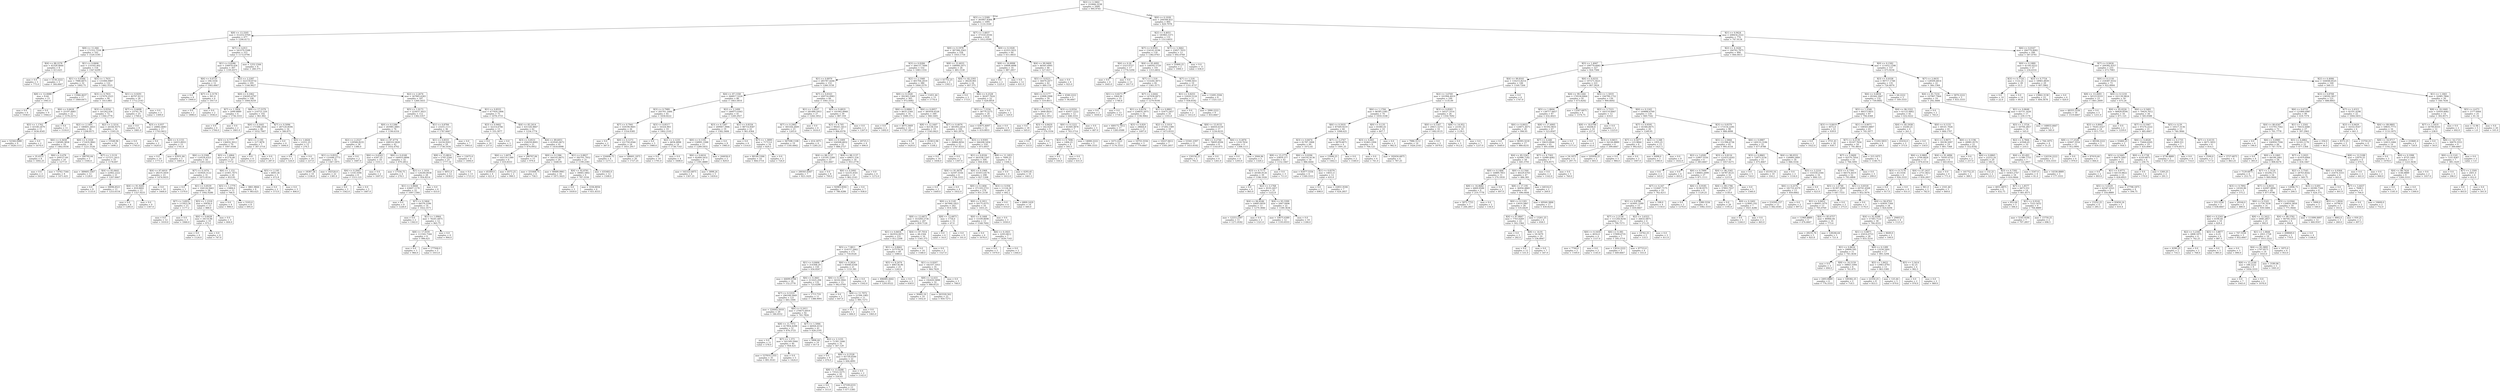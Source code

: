 digraph Tree {
node [shape=box] ;
0 [label="X[2] <= 2.3462\nmse = 333666.3238\nsamples = 2000\nvalue = 995.9745"] ;
1 [label="X[5] <= 2.5589\nmse = 365667.8384\nsamples = 1095\nvalue = 1133.3169"] ;
0 -> 1 [labeldistance=2.5, labelangle=45, headlabel="True"] ;
2 [label="X[8] <= 13.3205\nmse = 312252.9769\nsamples = 477\nvalue = 1290.4172"] ;
1 -> 2 ;
3 [label="X[8] <= 11.044\nmse = 171552.7558\nsamples = 162\nvalue = 1520.5185"] ;
2 -> 3 ;
4 [label="X[4] <= 88.2278\nmse = 45328.4844\nsamples = 8\nvalue = 613.625"] ;
3 -> 4 ;
5 [label="mse = 0.0\nsamples = 5\nvalue = 775.0"] ;
4 -> 5 ;
6 [label="mse = 5134.2222\nsamples = 3\nvalue = 344.6667"] ;
4 -> 6 ;
7 [label="X[1] <= 0.8406\nmse = 133165.402\nsamples = 154\nvalue = 1567.6299"] ;
3 -> 7 ;
8 [label="X[1] <= 0.8366\nmse = 7988.6875\nsamples = 32\nvalue = 1892.75"] ;
7 -> 8 ;
9 [label="X[8] <= 12.0088\nmse = 8.64\nsamples = 15\nvalue = 1941.6"] ;
8 -> 9 ;
10 [label="mse = 0.0\nsamples = 6\nvalue = 1938.0"] ;
9 -> 10 ;
11 [label="mse = 0.0\nsamples = 9\nvalue = 1944.0"] ;
9 -> 11 ;
12 [label="mse = 11066.4637\nsamples = 17\nvalue = 1849.6471"] ;
8 -> 12 ;
13 [label="X[5] <= 1.7631\nmse = 131000.9987\nsamples = 122\nvalue = 1482.3525"] ;
7 -> 13 ;
14 [label="X[3] <= 0.7831\nmse = 137470.2523\nsamples = 94\nvalue = 1413.883"] ;
13 -> 14 ;
15 [label="X[6] <= 0.6628\nmse = 25197.4483\nsamples = 22\nvalue = 1576.2273"] ;
14 -> 15 ;
16 [label="X[5] <= 1.1762\nmse = 43140.2479\nsamples = 11\nvalue = 1636.4545"] ;
15 -> 16 ;
17 [label="mse = 52344.0988\nsamples = 9\nvalue = 1628.1111"] ;
16 -> 17 ;
18 [label="mse = 0.0\nsamples = 2\nvalue = 1674.0"] ;
16 -> 18 ;
19 [label="mse = 0.0\nsamples = 11\nvalue = 1516.0"] ;
15 -> 19 ;
20 [label="X[3] <= 0.9354\nmse = 161262.034\nsamples = 72\nvalue = 1364.2778"] ;
14 -> 20 ;
21 [label="X[2] <= 2.1491\nmse = 180601.2653\nsamples = 56\nvalue = 1298.8571"] ;
20 -> 21 ;
22 [label="X[6] <= 0.3658\nmse = 158589.3858\nsamples = 18\nvalue = 1462.0556"] ;
21 -> 22 ;
23 [label="mse = 35.4375\nsamples = 8\nvalue = 1692.25"] ;
22 -> 23 ;
24 [label="X[6] <= 0.478\nmse = 209127.69\nsamples = 10\nvalue = 1277.9"] ;
22 -> 24 ;
25 [label="mse = 0.0\nsamples = 2\nvalue = 503.0"] ;
24 -> 25 ;
26 [label="mse = 73762.7344\nsamples = 8\nvalue = 1471.625"] ;
24 -> 26 ;
27 [label="X[0] <= 0.1028\nmse = 172435.9841\nsamples = 38\nvalue = 1221.5526"] ;
21 -> 27 ;
28 [label="mse = 180795.04\nsamples = 5\nvalue = 1504.4"] ;
27 -> 28 ;
29 [label="X[7] <= 1.5119\nmse = 157211.2415\nsamples = 33\nvalue = 1178.697"] ;
27 -> 29 ;
30 [label="mse = 389683.1667\nsamples = 12\nvalue = 1128.0"] ;
29 -> 30 ;
31 [label="X[4] <= 83.0643\nmse = 22062.2222\nsamples = 21\nvalue = 1207.6667"] ;
29 -> 31 ;
32 [label="mse = 0.0\nsamples = 8\nvalue = 1133.0"] ;
31 -> 32 ;
33 [label="mse = 30096.8521\nsamples = 13\nvalue = 1253.6154"] ;
31 -> 33 ;
34 [label="X[2] <= 2.3214\nmse = 26166.9375\nsamples = 16\nvalue = 1593.25"] ;
20 -> 34 ;
35 [label="mse = 13548.96\nsamples = 10\nvalue = 1490.2"] ;
34 -> 35 ;
36 [label="mse = 0.0\nsamples = 6\nvalue = 1765.0"] ;
34 -> 36 ;
37 [label="X[1] <= 0.9291\nmse = 40707.8112\nsamples = 28\nvalue = 1712.2143"] ;
13 -> 37 ;
38 [label="X[7] <= 0.6698\nmse = 23741.76\nsamples = 25\nvalue = 1760.6"] ;
37 -> 38 ;
39 [label="mse = 0.0\nsamples = 8\nvalue = 1881.0"] ;
38 -> 39 ;
40 [label="X[3] <= 0.937\nmse = 24882.4083\nsamples = 17\nvalue = 1703.9412"] ;
38 -> 40 ;
41 [label="mse = 9.0\nsamples = 2\nvalue = 1420.0"] ;
40 -> 41 ;
42 [label="X[0] <= 0.1155\nmse = 16015.8933\nsamples = 15\nvalue = 1741.8"] ;
40 -> 42 ;
43 [label="mse = 0.0\nsamples = 10\nvalue = 1771.0"] ;
42 -> 43 ;
44 [label="mse = 42931.84\nsamples = 5\nvalue = 1683.4"] ;
42 -> 44 ;
45 [label="mse = 0.0\nsamples = 3\nvalue = 1309.0"] ;
37 -> 45 ;
46 [label="X[7] <= 4.813\nmse = 343379.5588\nsamples = 315\nvalue = 1172.0794"] ;
2 -> 46 ;
47 [label="X[1] <= 0.8386\nmse = 330070.436\nsamples = 307\nvalue = 1195.8371"] ;
46 -> 47 ;
48 [label="X[6] <= 0.0733\nmse = 184.5556\nsamples = 12\nvalue = 1905.6667"] ;
47 -> 48 ;
49 [label="mse = 0.0\nsamples = 8\nvalue = 1900.0"] ;
48 -> 49 ;
50 [label="X[7] <= 2.3178\nmse = 361.0\nsamples = 4\nvalue = 1917.0"] ;
48 -> 50 ;
51 [label="mse = 0.0\nsamples = 2\nvalue = 1898.0"] ;
50 -> 51 ;
52 [label="mse = 0.0\nsamples = 2\nvalue = 1936.0"] ;
50 -> 52 ;
53 [label="X[2] <= 2.2287\nmse = 322159.8732\nsamples = 295\nvalue = 1166.9627"] ;
47 -> 53 ;
54 [label="X[0] <= 0.1062\nmse = 236265.6797\nsamples = 108\nvalue = 1004.9259"] ;
53 -> 54 ;
55 [label="X[7] <= 1.3954\nmse = 2090.8889\nsamples = 6\nvalue = 1736.3333"] ;
54 -> 55 ;
56 [label="mse = 0.0\nsamples = 4\nvalue = 1704.0"] ;
55 -> 56 ;
57 [label="mse = 0.0\nsamples = 2\nvalue = 1801.0"] ;
55 -> 57 ;
58 [label="X[8] <= 17.5379\nmse = 216721.559\nsamples = 102\nvalue = 961.902"] ;
54 -> 58 ;
59 [label="X[0] <= 0.1643\nmse = 171588.2818\nsamples = 86\nvalue = 1032.7907"] ;
58 -> 59 ;
60 [label="X[3] <= 0.7777\nmse = 136032.3012\nsamples = 79\nvalue = 1097.0506"] ;
59 -> 60 ;
61 [label="X[6] <= 0.2308\nmse = 110524.4321\nsamples = 54\nvalue = 1245.2222"] ;
60 -> 61 ;
62 [label="X[4] <= 97.6019\nmse = 28219.3459\nsamples = 23\nvalue = 1474.0435"] ;
61 -> 62 ;
63 [label="X[4] <= 91.9205\nmse = 818.8402\nsamples = 13\nvalue = 1327.9231"] ;
62 -> 63 ;
64 [label="mse = 0.0\nsamples = 4\nvalue = 1285.0"] ;
63 -> 64 ;
65 [label="mse = 0.0\nsamples = 9\nvalue = 1347.0"] ;
63 -> 65 ;
66 [label="mse = 0.0\nsamples = 10\nvalue = 1664.0"] ;
62 -> 66 ;
67 [label="X[7] <= 0.1074\nmse = 103920.3122\nsamples = 31\nvalue = 1075.4516"] ;
61 -> 67 ;
68 [label="mse = 0.0\nsamples = 3\nvalue = 1379.0"] ;
67 -> 68 ;
69 [label="X[1] <= 0.8539\nmse = 104124.5663\nsamples = 28\nvalue = 1042.9286"] ;
67 -> 69 ;
70 [label="X[7] <= 3.6932\nmse = 111823.36\nsamples = 15\nvalue = 1177.2"] ;
69 -> 70 ;
71 [label="mse = 0.0\nsamples = 12\nvalue = 1010.0"] ;
70 -> 71 ;
72 [label="mse = 0.0\nsamples = 3\nvalue = 1846.0"] ;
70 -> 72 ;
73 [label="X[5] <= 1.2318\nmse = 50436.0\nsamples = 13\nvalue = 888.0"] ;
69 -> 73 ;
74 [label="X[6] <= 0.6628\nmse = 34110.96\nsamples = 10\nvalue = 973.2"] ;
73 -> 74 ;
75 [label="mse = 0.0\nsamples = 6\nvalue = 1124.0"] ;
74 -> 75 ;
76 [label="mse = 0.0\nsamples = 4\nvalue = 747.0"] ;
74 -> 76 ;
77 [label="mse = 0.0\nsamples = 3\nvalue = 604.0"] ;
73 -> 77 ;
78 [label="X[5] <= 1.6864\nmse = 41274.48\nsamples = 25\nvalue = 777.0"] ;
60 -> 78 ;
79 [label="X[6] <= 1.152\nmse = 21001.7475\nsamples = 20\nvalue = 853.05"] ;
78 -> 79 ;
80 [label="X[5] <= 1.1779\nmse = 13484.0\nsamples = 12\nvalue = 766.0"] ;
79 -> 80 ;
81 [label="mse = 0.0\nsamples = 4\nvalue = 908.0"] ;
80 -> 81 ;
82 [label="mse = 5103.0\nsamples = 8\nvalue = 695.0"] ;
80 -> 82 ;
83 [label="mse = 3861.9844\nsamples = 8\nvalue = 983.625"] ;
79 -> 83 ;
84 [label="X[5] <= 2.195\nmse = 6693.36\nsamples = 5\nvalue = 472.8"] ;
78 -> 84 ;
85 [label="mse = 0.0\nsamples = 2\nvalue = 573.0"] ;
84 -> 85 ;
86 [label="mse = 0.0\nsamples = 3\nvalue = 406.0"] ;
84 -> 86 ;
87 [label="X[5] <= 2.195\nmse = 317.3878\nsamples = 7\nvalue = 307.5714"] ;
59 -> 87 ;
88 [label="mse = 0.0\nsamples = 4\nvalue = 323.0"] ;
87 -> 88 ;
89 [label="mse = 0.0\nsamples = 3\nvalue = 287.0"] ;
87 -> 89 ;
90 [label="X[7] <= 0.5096\nmse = 287120.8594\nsamples = 16\nvalue = 580.875"] ;
58 -> 90 ;
91 [label="mse = 0.0\nsamples = 4\nvalue = 1494.0"] ;
90 -> 91 ;
92 [label="X[5] <= 1.6426\nmse = 12251.25\nsamples = 12\nvalue = 276.5"] ;
90 -> 92 ;
93 [label="mse = 0.0\nsamples = 2\nvalue = 524.0"] ;
92 -> 93 ;
94 [label="mse = 0.0\nsamples = 10\nvalue = 227.0"] ;
92 -> 94 ;
95 [label="X[2] <= 2.2674\nmse = 347845.6383\nsamples = 187\nvalue = 1260.5455"] ;
53 -> 95 ;
96 [label="X[5] <= 1.9173\nmse = 223637.3023\nsamples = 112\nvalue = 1382.5357"] ;
95 -> 96 ;
97 [label="X[0] <= 0.1286\nmse = 203981.6801\nsamples = 76\nvalue = 1190.6316"] ;
96 -> 97 ;
98 [label="X[2] <= 2.2527\nmse = 129566.8235\nsamples = 34\nvalue = 1386.0"] ;
97 -> 98 ;
99 [label="X[1] <= 0.8552\nmse = 131648.2773\nsamples = 32\nvalue = 1367.1875"] ;
98 -> 99 ;
100 [label="mse = 18387.36\nsamples = 10\nvalue = 1336.8"] ;
99 -> 100 ;
101 [label="mse = 182520.0\nsamples = 22\nvalue = 1381.0"] ;
99 -> 101 ;
102 [label="mse = 0.0\nsamples = 2\nvalue = 1687.0"] ;
98 -> 102 ;
103 [label="X[4] <= 87.4774\nmse = 208310.5828\nsamples = 42\nvalue = 1032.4762"] ;
97 -> 103 ;
104 [label="X[6] <= 0.6503\nmse = 6347.25\nsamples = 10\nvalue = 1551.5"] ;
103 -> 104 ;
105 [label="X[6] <= 0.2943\nmse = 1318.3594\nsamples = 8\nvalue = 1515.125"] ;
104 -> 105 ;
106 [label="mse = 0.0\nsamples = 3\nvalue = 1562.0"] ;
105 -> 106 ;
107 [label="mse = 0.0\nsamples = 5\nvalue = 1487.0"] ;
105 -> 107 ;
108 [label="mse = 0.0\nsamples = 2\nvalue = 1697.0"] ;
104 -> 108 ;
109 [label="X[6] <= 0.4168\nmse = 160933.8896\nsamples = 32\nvalue = 870.2812"] ;
103 -> 109 ;
110 [label="mse = 17556.75\nsamples = 4\nvalue = 278.5"] ;
109 -> 110 ;
111 [label="X[1] <= 1.1416\nmse = 124240.0038\nsamples = 28\nvalue = 954.8214"] ;
109 -> 111 ;
112 [label="X[1] <= 0.9668\nmse = 63607.1178\nsamples = 22\nvalue = 1097.1364"] ;
111 -> 112 ;
113 [label="mse = 0.0\nsamples = 8\nvalue = 1228.0"] ;
112 -> 113 ;
114 [label="X[7] <= 0.3464\nmse = 84576.2296\nsamples = 14\nvalue = 1022.3571"] ;
112 -> 114 ;
115 [label="mse = 0.0\nsamples = 2\nvalue = 1362.0"] ;
114 -> 115 ;
116 [label="X[1] <= 1.0964\nmse = 76241.6875\nsamples = 12\nvalue = 965.75"] ;
114 -> 116 ;
117 [label="X[8] <= 17.0191\nmse = 111502.7344\nsamples = 8\nvalue = 996.625"] ;
116 -> 117 ;
118 [label="mse = 0.0\nsamples = 3\nvalue = 966.0"] ;
117 -> 118 ;
119 [label="mse = 177504.0\nsamples = 5\nvalue = 1015.0"] ;
117 -> 119 ;
120 [label="mse = 0.0\nsamples = 4\nvalue = 904.0"] ;
116 -> 120 ;
121 [label="mse = 0.0\nsamples = 6\nvalue = 433.0"] ;
111 -> 121 ;
122 [label="X[1] <= 0.8784\nmse = 23255.1111\nsamples = 36\nvalue = 1787.6667"] ;
96 -> 122 ;
123 [label="X[1] <= 0.8555\nmse = 16234.9203\nsamples = 29\nvalue = 1738.1034"] ;
122 -> 123 ;
124 [label="X[8] <= 15.8814\nmse = 5745.2544\nsamples = 25\nvalue = 1777.16"] ;
123 -> 124 ;
125 [label="mse = 4851.0\nsamples = 12\nvalue = 1838.0"] ;
124 -> 125 ;
126 [label="mse = 0.0\nsamples = 13\nvalue = 1721.0"] ;
124 -> 126 ;
127 [label="mse = 12675.0\nsamples = 4\nvalue = 1494.0"] ;
123 -> 127 ;
128 [label="mse = 0.0\nsamples = 7\nvalue = 1993.0"] ;
122 -> 128 ;
129 [label="X[1] <= 0.8555\nmse = 477920.1806\nsamples = 75\nvalue = 1078.3733"] ;
95 -> 129 ;
130 [label="X[3] <= 0.9402\nmse = 32214.6746\nsamples = 13\nvalue = 335.3077"] ;
129 -> 130 ;
131 [label="mse = 0.0\nsamples = 10\nvalue = 237.0"] ;
130 -> 131 ;
132 [label="mse = 0.0\nsamples = 3\nvalue = 663.0"] ;
130 -> 132 ;
133 [label="X[4] <= 85.2414\nmse = 431326.9847\nsamples = 62\nvalue = 1234.1774"] ;
129 -> 133 ;
134 [label="X[3] <= 0.8531\nmse = 258259.8005\nsamples = 21\nvalue = 874.0952"] ;
133 -> 134 ;
135 [label="X[6] <= 1.6074\nmse = 105110.1389\nsamples = 6\nvalue = 610.8333"] ;
134 -> 135 ;
136 [label="mse = 45369.0\nsamples = 4\nvalue = 421.0"] ;
135 -> 136 ;
137 [label="mse = 8372.25\nsamples = 2\nvalue = 990.5"] ;
135 -> 137 ;
138 [label="mse = 280707.84\nsamples = 15\nvalue = 979.4"] ;
134 -> 138 ;
139 [label="X[4] <= 89.6051\nmse = 419545.0672\nsamples = 41\nvalue = 1418.6098"] ;
133 -> 139 ;
140 [label="X[0] <= 0.1386\nmse = 344143.8475\nsamples = 20\nvalue = 1648.95"] ;
139 -> 140 ;
141 [label="mse = 331668.75\nsamples = 4\nvalue = 758.5"] ;
140 -> 141 ;
142 [label="mse = 99480.9961\nsamples = 16\nvalue = 1871.5625"] ;
140 -> 142 ;
143 [label="X[1] <= 0.8827\nmse = 392701.7052\nsamples = 21\nvalue = 1199.2381"] ;
139 -> 143 ;
144 [label="X[4] <= 92.8781\nmse = 39065.5802\nsamples = 9\nvalue = 787.5556"] ;
143 -> 144 ;
145 [label="mse = 0.0\nsamples = 3\nvalue = 1059.0"] ;
144 -> 145 ;
146 [label="mse = 3336.8056\nsamples = 6\nvalue = 651.8333"] ;
144 -> 146 ;
147 [label="mse = 435483.0\nsamples = 12\nvalue = 1508.0"] ;
143 -> 147 ;
148 [label="mse = 1252.2344\nsamples = 8\nvalue = 260.375"] ;
46 -> 148 ;
149 [label="X[7] <= 3.4837\nmse = 373143.0336\nsamples = 618\nvalue = 1012.0599"] ;
1 -> 149 ;
150 [label="X[0] <= 0.1978\nmse = 387306.3563\nsamples = 558\nvalue = 1055.1756"] ;
149 -> 150 ;
151 [label="X[3] <= 0.9284\nmse = 384137.7684\nsamples = 532\nvalue = 1083.1316"] ;
150 -> 151 ;
152 [label="X[1] <= 0.8979\nmse = 285787.4266\nsamples = 152\nvalue = 1280.3158"] ;
151 -> 152 ;
153 [label="X[4] <= 87.1358\nmse = 266817.5224\nsamples = 86\nvalue = 1463.5814"] ;
152 -> 153 ;
154 [label="X[3] <= 0.7989\nmse = 205761.1684\nsamples = 45\nvalue = 1658.8222"] ;
153 -> 154 ;
155 [label="X[7] <= 0.7941\nmse = 318190.9601\nsamples = 26\nvalue = 1554.0385"] ;
154 -> 155 ;
156 [label="mse = 0.0\nsamples = 2\nvalue = 387.0"] ;
155 -> 156 ;
157 [label="X[0] <= 0.1273\nmse = 221750.4566\nsamples = 24\nvalue = 1651.2917"] ;
155 -> 157 ;
158 [label="mse = 224406.75\nsamples = 4\nvalue = 1271.5"] ;
157 -> 158 ;
159 [label="mse = 186601.1875\nsamples = 20\nvalue = 1727.25"] ;
157 -> 159 ;
160 [label="X[3] <= 0.8517\nmse = 16324.903\nsamples = 19\nvalue = 1802.2105"] ;
154 -> 160 ;
161 [label="mse = 0.0\nsamples = 5\nvalue = 1980.0"] ;
160 -> 161 ;
162 [label="X[2] <= 2.1235\nmse = 6834.4898\nsamples = 14\nvalue = 1738.7143"] ;
160 -> 162 ;
163 [label="mse = 0.0\nsamples = 10\nvalue = 1791.0"] ;
162 -> 163 ;
164 [label="mse = 0.0\nsamples = 4\nvalue = 1608.0"] ;
162 -> 164 ;
165 [label="X[2] <= 2.1499\nmse = 246073.0363\nsamples = 41\nvalue = 1249.2927"] ;
153 -> 165 ;
166 [label="X[3] <= 0.7287\nmse = 209947.3906\nsamples = 19\nvalue = 1582.3684"] ;
165 -> 166 ;
167 [label="X[0] <= 0.1195\nmse = 158991.3388\nsamples = 11\nvalue = 1289.5455"] ;
166 -> 167 ;
168 [label="X[6] <= 0.6616\nmse = 82484.5432\nsamples = 9\nvalue = 1391.8889"] ;
167 -> 168 ;
169 [label="mse = 165322.6875\nsamples = 4\nvalue = 1307.25"] ;
168 -> 169 ;
170 [label="mse = 5898.24\nsamples = 5\nvalue = 1459.6"] ;
168 -> 170 ;
171 [label="mse = 244036.0\nsamples = 2\nvalue = 829.0"] ;
167 -> 171 ;
172 [label="mse = 0.0\nsamples = 8\nvalue = 1985.0"] ;
166 -> 172 ;
173 [label="X[1] <= 0.8334\nmse = 98714.9587\nsamples = 22\nvalue = 961.6364"] ;
165 -> 173 ;
174 [label="mse = 0.0\nsamples = 6\nvalue = 1314.0"] ;
173 -> 174 ;
175 [label="X[7] <= 1.3899\nmse = 71713.0\nsamples = 16\nvalue = 829.5"] ;
173 -> 175 ;
176 [label="mse = 80140.5306\nsamples = 14\nvalue = 844.5714"] ;
175 -> 176 ;
177 [label="mse = 0.0\nsamples = 2\nvalue = 724.0"] ;
175 -> 177 ;
178 [label="X[7] <= 0.8163\nmse = 209716.0983\nsamples = 66\nvalue = 1041.5152"] ;
152 -> 178 ;
179 [label="X[1] <= 1.0107\nmse = 281480.5953\nsamples = 27\nvalue = 1264.1852"] ;
178 -> 179 ;
180 [label="X[7] <= 0.2902\nmse = 305164.2609\nsamples = 23\nvalue = 1203.0"] ;
179 -> 180 ;
181 [label="mse = 367598.1108\nsamples = 19\nvalue = 1185.6842"] ;
180 -> 181 ;
182 [label="mse = 414.1875\nsamples = 4\nvalue = 1285.25"] ;
180 -> 182 ;
183 [label="mse = 0.0\nsamples = 4\nvalue = 1616.0"] ;
179 -> 183 ;
184 [label="X[5] <= 9.4819\nmse = 101942.8968\nsamples = 39\nvalue = 887.359"] ;
178 -> 184 ;
185 [label="X[3] <= 0.745\nmse = 99241.5413\nsamples = 37\nvalue = 866.8378"] ;
184 -> 185 ;
186 [label="X[0] <= 0.1009\nmse = 104508.6832\nsamples = 33\nvalue = 888.2727"] ;
185 -> 186 ;
187 [label="X[4] <= 88.1137\nmse = 135181.5289\nsamples = 15\nvalue = 810.2667"] ;
186 -> 187 ;
188 [label="mse = 289363.8367\nsamples = 7\nvalue = 823.1429"] ;
187 -> 188 ;
189 [label="mse = 0.0\nsamples = 8\nvalue = 799.0"] ;
187 -> 189 ;
190 [label="X[4] <= 88.1137\nmse = 69651.534\nsamples = 18\nvalue = 953.2778"] ;
186 -> 190 ;
191 [label="X[6] <= 0.5092\nmse = 52235.4541\nsamples = 14\nvalue = 862.2143"] ;
190 -> 191 ;
192 [label="mse = 92983.9592\nsamples = 7\nvalue = 786.4286"] ;
191 -> 192 ;
193 [label="mse = 0.0\nsamples = 7\nvalue = 938.0"] ;
191 -> 193 ;
194 [label="mse = 0.0\nsamples = 4\nvalue = 1272.0"] ;
190 -> 194 ;
195 [label="mse = 20725.5\nsamples = 4\nvalue = 690.0"] ;
185 -> 195 ;
196 [label="mse = 0.0\nsamples = 2\nvalue = 1267.0"] ;
184 -> 196 ;
197 [label="X[2] <= 2.1948\nmse = 401704.2019\nsamples = 380\nvalue = 1004.2579"] ;
151 -> 197 ;
198 [label="X[0] <= 0.1028\nmse = 392365.5369\nsamples = 365\nvalue = 972.6082"] ;
197 -> 198 ;
199 [label="X[6] <= 0.0884\nmse = 8635.2344\nsamples = 16\nvalue = 1680.375"] ;
198 -> 199 ;
200 [label="mse = 0.0\nsamples = 2\nvalue = 1492.0"] ;
199 -> 200 ;
201 [label="mse = 4075.3469\nsamples = 14\nvalue = 1707.2857"] ;
199 -> 201 ;
202 [label="X[6] <= 0.0057\nmse = 385939.4528\nsamples = 349\nvalue = 940.1605"] ;
198 -> 202 ;
203 [label="X[8] <= 12.1607\nmse = 82138.554\nsamples = 19\nvalue = 1545.8421"] ;
202 -> 203 ;
204 [label="mse = 0.0\nsamples = 14\nvalue = 1620.0"] ;
203 -> 204 ;
205 [label="mse = 253612.96\nsamples = 5\nvalue = 1338.2"] ;
203 -> 205 ;
206 [label="X[7] <= 0.4076\nmse = 381093.2414\nsamples = 330\nvalue = 905.2879"] ;
202 -> 206 ;
207 [label="X[1] <= 0.8715\nmse = 38866.8056\nsamples = 12\nvalue = 1747.8333"] ;
206 -> 207 ;
208 [label="mse = 0.0\nsamples = 10\nvalue = 1836.0"] ;
207 -> 208 ;
209 [label="mse = 0.0\nsamples = 2\nvalue = 1307.0"] ;
207 -> 209 ;
210 [label="X[3] <= 0.9393\nmse = 366208.5456\nsamples = 318\nvalue = 873.4937"] ;
206 -> 210 ;
211 [label="X[1] <= 0.8326\nmse = 363538.1207\nsamples = 304\nvalue = 844.4342"] ;
210 -> 211 ;
212 [label="X[4] <= 91.0076\nmse = 32597.5556\nsamples = 6\nvalue = 1704.3333"] ;
211 -> 212 ;
213 [label="mse = 0.0\nsamples = 2\nvalue = 1449.0"] ;
212 -> 213 ;
214 [label="mse = 0.0\nsamples = 4\nvalue = 1832.0"] ;
212 -> 214 ;
215 [label="X[0] <= 0.1968\nmse = 355013.8176\nsamples = 298\nvalue = 827.1208"] ;
211 -> 215 ;
216 [label="X[0] <= 0.1404\nmse = 371103.5721\nsamples = 278\nvalue = 851.2158"] ;
215 -> 216 ;
217 [label="X[0] <= 0.1145\nmse = 367060.1823\nsamples = 262\nvalue = 814.3282"] ;
216 -> 217 ;
218 [label="X[8] <= 12.6873\nmse = 353269.2736\nsamples = 247\nvalue = 859.7126"] ;
217 -> 218 ;
219 [label="X[1] <= 0.8454\nmse = 342916.0075\nsamples = 231\nvalue = 812.2208"] ;
218 -> 219 ;
220 [label="X[5] <= 7.9811\nmse = 314157.2662\nsamples = 171\nvalue = 718.0526"] ;
219 -> 220 ;
221 [label="X[1] <= 0.8406\nmse = 314308.29\nsamples = 150\nvalue = 656.8267"] ;
220 -> 221 ;
222 [label="mse = 44699.9784\nsamples = 18\nvalue = 152.2778"] ;
221 -> 222 ;
223 [label="X[6] <= 0.3661\nmse = 311625.294\nsamples = 132\nvalue = 725.6288"] ;
221 -> 223 ;
224 [label="X[7] <= 0.5319\nmse = 296168.5849\nsamples = 121\nvalue = 665.3306"] ;
223 -> 224 ;
225 [label="mse = 224442.5018\nsamples = 29\nvalue = 346.6552"] ;
224 -> 225 ;
226 [label="X[6] <= 0.1611\nmse = 276675.6919\nsamples = 92\nvalue = 765.7826"] ;
224 -> 226 ;
227 [label="X[8] <= 11.7972\nmse = 417854.4298\nsamples = 51\nvalue = 876.3725"] ;
226 -> 227 ;
228 [label="mse = 0.0\nsamples = 11\nvalue = 578.0"] ;
227 -> 228 ;
229 [label="X[7] <= 1.373\nmse = 501549.5944\nsamples = 40\nvalue = 958.425"] ;
227 -> 229 ;
230 [label="mse = 537810.1355\nsamples = 35\nvalue = 891.9143"] ;
229 -> 230 ;
231 [label="mse = 0.0\nsamples = 5\nvalue = 1424.0"] ;
229 -> 231 ;
232 [label="X[7] <= 1.5066\nmse = 66926.4152\nsamples = 41\nvalue = 628.2195"] ;
226 -> 232 ;
233 [label="mse = 5806.44\nsamples = 10\nvalue = 817.6"] ;
232 -> 233 ;
234 [label="X[2] <= 2.1235\nmse = 71341.1446\nsamples = 31\nvalue = 567.129"] ;
232 -> 234 ;
235 [label="mse = 0.0\nsamples = 9\nvalue = 476.0"] ;
234 -> 235 ;
236 [label="X[6] <= 0.2528\nmse = 95739.0599\nsamples = 22\nvalue = 604.4091"] ;
234 -> 236 ;
237 [label="X[8] <= 11.6288\nmse = 73522.5275\nsamples = 20\nvalue = 550.65"] ;
236 -> 237 ;
238 [label="mse = 0.0\nsamples = 7\nvalue = 315.0"] ;
237 -> 238 ;
239 [label="mse = 67109.6331\nsamples = 13\nvalue = 677.5385"] ;
237 -> 239 ;
240 [label="mse = 0.0\nsamples = 2\nvalue = 1142.0"] ;
236 -> 240 ;
241 [label="mse = 1713.719\nsamples = 11\nvalue = 1388.9091"] ;
223 -> 241 ;
242 [label="X[6] <= 0.2824\nmse = 95046.6168\nsamples = 21\nvalue = 1155.381"] ;
220 -> 242 ;
243 [label="X[6] <= 0.1611\nmse = 34102.9941\nsamples = 13\nvalue = 942.0769"] ;
242 -> 243 ;
244 [label="mse = 0.0\nsamples = 2\nvalue = 647.0"] ;
243 -> 244 ;
245 [label="X[8] <= 11.7972\nmse = 21594.1983\nsamples = 11\nvalue = 995.7273"] ;
243 -> 245 ;
246 [label="mse = 0.0\nsamples = 2\nvalue = 684.0"] ;
245 -> 246 ;
247 [label="mse = 0.0\nsamples = 9\nvalue = 1065.0"] ;
245 -> 247 ;
248 [label="mse = 0.0\nsamples = 8\nvalue = 1502.0"] ;
242 -> 248 ;
249 [label="X[1] <= 0.8662\nmse = 327578.24\nsamples = 60\nvalue = 1080.6"] ;
219 -> 249 ;
250 [label="X[5] <= 8.2474\nmse = 486136.96\nsamples = 25\nvalue = 1242.8"] ;
249 -> 250 ;
251 [label="mse = 496085.4442\nsamples = 23\nvalue = 1293.6522"] ;
250 -> 251 ;
252 [label="mse = 0.0\nsamples = 2\nvalue = 658.0"] ;
250 -> 252 ;
253 [label="X[1] <= 0.9207\nmse = 182107.1053\nsamples = 35\nvalue = 964.7429"] ;
249 -> 253 ;
254 [label="X[8] <= 12.633\nmse = 192420.5898\nsamples = 32\nvalue = 988.8125"] ;
253 -> 254 ;
255 [label="mse = 30485.16\nsamples = 10\nvalue = 1052.8"] ;
254 -> 255 ;
256 [label="mse = 263320.562\nsamples = 22\nvalue = 959.7273"] ;
254 -> 256 ;
257 [label="mse = 0.0\nsamples = 3\nvalue = 708.0"] ;
253 -> 257 ;
258 [label="X[4] <= 87.7014\nmse = 48.2344\nsamples = 16\nvalue = 1545.375"] ;
218 -> 258 ;
259 [label="mse = 0.0\nsamples = 14\nvalue = 1548.0"] ;
258 -> 259 ;
260 [label="mse = 0.0\nsamples = 2\nvalue = 1527.0"] ;
258 -> 260 ;
261 [label="X[8] <= 12.6873\nmse = 1734.0\nsamples = 15\nvalue = 67.0"] ;
217 -> 261 ;
262 [label="mse = 0.0\nsamples = 6\nvalue = 16.0"] ;
261 -> 262 ;
263 [label="mse = 0.0\nsamples = 9\nvalue = 101.0"] ;
261 -> 263 ;
264 [label="X[0] <= 0.1811\nmse = 50175.4375\nsamples = 16\nvalue = 1455.25"] ;
216 -> 264 ;
265 [label="X[0] <= 0.1468\nmse = 15109.8698\nsamples = 13\nvalue = 1548.7692"] ;
264 -> 265 ;
266 [label="mse = 0.0\nsamples = 6\nvalue = 1676.0"] ;
265 -> 266 ;
267 [label="X[6] <= 0.1825\nmse = 2293.0612\nsamples = 7\nvalue = 1439.7143"] ;
265 -> 267 ;
268 [label="mse = 0.0\nsamples = 5\nvalue = 1470.0"] ;
267 -> 268 ;
269 [label="mse = 0.0\nsamples = 2\nvalue = 1364.0"] ;
267 -> 269 ;
270 [label="mse = 0.0\nsamples = 3\nvalue = 1050.0"] ;
264 -> 270 ;
271 [label="X[3] <= 0.936\nmse = 11124.36\nsamples = 20\nvalue = 492.2"] ;
215 -> 271 ;
272 [label="mse = 0.0\nsamples = 6\nvalue = 614.0"] ;
271 -> 272 ;
273 [label="mse = 6809.1429\nsamples = 14\nvalue = 440.0"] ;
271 -> 273 ;
274 [label="X[8] <= 11.1853\nmse = 7689.25\nsamples = 14\nvalue = 1504.5"] ;
210 -> 274 ;
275 [label="mse = 0.0\nsamples = 4\nvalue = 1612.0"] ;
274 -> 275 ;
276 [label="mse = 4293.45\nsamples = 10\nvalue = 1461.5"] ;
274 -> 276 ;
277 [label="mse = 11451.44\nsamples = 15\nvalue = 1774.4"] ;
197 -> 277 ;
278 [label="X[8] <= 12.4033\nmse = 108940.2071\nsamples = 26\nvalue = 483.1538"] ;
150 -> 278 ;
279 [label="mse = 61752.25\nsamples = 2\nvalue = 1392.5"] ;
278 -> 279 ;
280 [label="X[4] <= 82.2393\nmse = 38220.901\nsamples = 24\nvalue = 407.375"] ;
278 -> 280 ;
281 [label="mse = 0.0\nsamples = 2\nvalue = 173.0"] ;
280 -> 281 ;
282 [label="X[6] <= 0.2528\nmse = 36247.7624\nsamples = 22\nvalue = 428.6818"] ;
280 -> 282 ;
283 [label="X[5] <= 7.2334\nmse = 38779.5275\nsamples = 20\nvalue = 438.65"] ;
282 -> 283 ;
284 [label="mse = 63675.4097\nsamples = 12\nvalue = 419.0833"] ;
283 -> 284 ;
285 [label="mse = 0.0\nsamples = 8\nvalue = 468.0"] ;
283 -> 285 ;
286 [label="mse = 0.0\nsamples = 2\nvalue = 329.0"] ;
282 -> 286 ;
287 [label="X[0] <= 0.1028\nmse = 63353.5431\nsamples = 60\nvalue = 611.0833"] ;
149 -> 287 ;
288 [label="X[8] <= 16.8998\nmse = 19008.4898\nsamples = 14\nvalue = 887.2857"] ;
287 -> 288 ;
289 [label="mse = 0.0\nsamples = 2\nvalue = 1225.0"] ;
288 -> 289 ;
290 [label="mse = 0.0\nsamples = 12\nvalue = 831.0"] ;
288 -> 290 ;
291 [label="X[4] <= 99.9409\nmse = 46565.4995\nsamples = 46\nvalue = 527.0217"] ;
287 -> 291 ;
292 [label="X[5] <= 9.0221\nmse = 34479.2477\nsamples = 42\nvalue = 489.119"] ;
291 -> 292 ;
293 [label="X[0] <= 0.1177\nmse = 23908.2998\nsamples = 39\nvalue = 519.4615"] ;
292 -> 293 ;
294 [label="X[3] <= 0.7271\nmse = 3846.8916\nsamples = 27\nvalue = 462.1852"] ;
293 -> 294 ;
295 [label="mse = 0.0\nsamples = 18\nvalue = 505.0"] ;
294 -> 295 ;
296 [label="X[3] <= 0.8429\nmse = 542.0247\nsamples = 9\nvalue = 376.5556"] ;
294 -> 296 ;
297 [label="mse = 0.0\nsamples = 2\nvalue = 333.0"] ;
296 -> 297 ;
298 [label="mse = 0.0\nsamples = 7\nvalue = 389.0"] ;
296 -> 298 ;
299 [label="X[3] <= 0.9354\nmse = 45057.2222\nsamples = 12\nvalue = 648.3333"] ;
293 -> 299 ;
300 [label="X[0] <= 0.1223\nmse = 45369.3878\nsamples = 7\nvalue = 763.5714"] ;
299 -> 300 ;
301 [label="X[3] <= 0.7496\nmse = 1406.25\nsamples = 4\nvalue = 593.5"] ;
300 -> 301 ;
302 [label="mse = 0.0\nsamples = 2\nvalue = 556.0"] ;
301 -> 302 ;
303 [label="mse = 0.0\nsamples = 2\nvalue = 631.0"] ;
301 -> 303 ;
304 [label="mse = 14000.2222\nsamples = 3\nvalue = 990.3333"] ;
300 -> 304 ;
305 [label="mse = 0.0\nsamples = 5\nvalue = 487.0"] ;
299 -> 305 ;
306 [label="mse = 4340.2222\nsamples = 3\nvalue = 94.6667"] ;
292 -> 306 ;
307 [label="mse = 0.0\nsamples = 4\nvalue = 925.0"] ;
291 -> 307 ;
308 [label="X[0] <= 0.1028\nmse = 244508.453\nsamples = 905\nvalue = 829.7978"] ;
0 -> 308 [labeldistance=2.5, labelangle=-45, headlabel="False"] ;
309 [label="X[2] <= 4.4051\nmse = 183965.5371\nsamples = 131\nvalue = 1313.6031"] ;
308 -> 309 ;
310 [label="X[7] <= 0.9391\nmse = 154141.0196\nsamples = 118\nvalue = 1382.0763"] ;
309 -> 310 ;
311 [label="X[6] <= 0.24\nmse = 5323.0727\nsamples = 17\nvalue = 1776.5294"] ;
310 -> 311 ;
312 [label="mse = 0.0\nsamples = 4\nvalue = 1645.0"] ;
311 -> 312 ;
313 [label="mse = 0.0\nsamples = 13\nvalue = 1817.0"] ;
311 -> 313 ;
314 [label="X[4] <= 95.4091\nmse = 148592.5729\nsamples = 101\nvalue = 1315.6832"] ;
310 -> 314 ;
315 [label="X[7] <= 1.518\nmse = 153244.3873\nsamples = 82\nvalue = 1365.3171"] ;
314 -> 315 ;
316 [label="X[1] <= 0.8273\nmse = 1064.96\nsamples = 15\nvalue = 1746.8"] ;
315 -> 316 ;
317 [label="mse = 0.0\nsamples = 2\nvalue = 1830.0"] ;
316 -> 317 ;
318 [label="mse = 0.0\nsamples = 13\nvalue = 1734.0"] ;
316 -> 318 ;
319 [label="X[7] <= 2.6442\nmse = 147438.9472\nsamples = 67\nvalue = 1279.9104"] ;
315 -> 319 ;
320 [label="X[1] <= 0.8376\nmse = 234835.3975\nsamples = 32\nvalue = 1196.9062"] ;
319 -> 320 ;
321 [label="mse = 400172.7612\nsamples = 17\nvalue = 1285.0588"] ;
320 -> 321 ;
322 [label="X[3] <= 0.829\nmse = 28664.8\nsamples = 15\nvalue = 1097.0"] ;
320 -> 322 ;
323 [label="mse = 1673.2222\nsamples = 12\nvalue = 1176.3333"] ;
322 -> 323 ;
324 [label="mse = 10755.5556\nsamples = 3\nvalue = 779.6667"] ;
322 -> 324 ;
325 [label="X[1] <= 0.8801\nmse = 55475.2457\nsamples = 35\nvalue = 1355.8"] ;
319 -> 325 ;
326 [label="X[2] <= 3.1014\nmse = 37204.1389\nsamples = 18\nvalue = 1473.8333"] ;
325 -> 326 ;
327 [label="mse = 10227.0612\nsamples = 7\nvalue = 1505.2857"] ;
326 -> 327 ;
328 [label="mse = 53341.2397\nsamples = 11\nvalue = 1453.8182"] ;
326 -> 328 ;
329 [label="X[8] <= 15.8155\nmse = 44450.6159\nsamples = 17\nvalue = 1230.8235"] ;
325 -> 329 ;
330 [label="X[6] <= 0.2744\nmse = 78693.8594\nsamples = 8\nvalue = 1143.875"] ;
329 -> 330 ;
331 [label="mse = 150156.25\nsamples = 2\nvalue = 792.5"] ;
330 -> 331 ;
332 [label="mse = 0.0\nsamples = 6\nvalue = 1261.0"] ;
330 -> 332 ;
333 [label="X[6] <= 0.2876\nmse = 1318.7654\nsamples = 9\nvalue = 1308.1111"] ;
329 -> 333 ;
334 [label="mse = 0.0\nsamples = 4\nvalue = 1293.0"] ;
333 -> 334 ;
335 [label="mse = 2044.96\nsamples = 5\nvalue = 1320.2"] ;
333 -> 335 ;
336 [label="X[7] <= 1.518\nmse = 71998.5651\nsamples = 19\nvalue = 1101.4737"] ;
314 -> 336 ;
337 [label="X[1] <= 0.8255\nmse = 53020.5124\nsamples = 11\nvalue = 938.8182"] ;
336 -> 337 ;
338 [label="mse = 0.0\nsamples = 2\nvalue = 1412.0"] ;
337 -> 338 ;
339 [label="mse = 3990.2222\nsamples = 9\nvalue = 833.6667"] ;
337 -> 339 ;
340 [label="mse = 11695.3594\nsamples = 8\nvalue = 1325.125"] ;
336 -> 340 ;
341 [label="X[7] <= 3.3662\nmse = 25827.7633\nsamples = 13\nvalue = 692.0769"] ;
309 -> 341 ;
342 [label="mse = 55460.25\nsamples = 2\nvalue = 1000.5"] ;
341 -> 342 ;
343 [label="mse = 0.0\nsamples = 11\nvalue = 636.0"] ;
341 -> 343 ;
344 [label="X[1] <= 0.9424\nmse = 208434.2522\nsamples = 774\nvalue = 747.9134"] ;
308 -> 344 ;
345 [label="X[2] <= 4.1626\nmse = 184762.7875\nsamples = 484\nvalue = 844.0413"] ;
344 -> 345 ;
346 [label="X[5] <= 1.4047\nmse = 199779.6083\nsamples = 327\nvalue = 924.7584"] ;
345 -> 346 ;
347 [label="X[4] <= 99.8161\nmse = 116215.8214\nsamples = 106\nvalue = 1169.7264"] ;
346 -> 347 ;
348 [label="X[2] <= 3.6769\nmse = 101994.4019\nsamples = 100\nvalue = 1135.09"] ;
347 -> 348 ;
349 [label="X[6] <= 1.1704\nmse = 96585.5385\nsamples = 74\nvalue = 1059.3108"] ;
348 -> 349 ;
350 [label="X[6] <= 0.5035\nmse = 87569.9219\nsamples = 64\nvalue = 1098.625"] ;
349 -> 350 ;
351 [label="X[3] <= 0.8474\nmse = 81787.1808\nsamples = 60\nvalue = 1072.45"] ;
350 -> 351 ;
352 [label="X[8] <= 15.2779\nmse = 33859.377\nsamples = 42\nvalue = 1152.1667"] ;
351 -> 352 ;
353 [label="X[3] <= 0.7173\nmse = 20340.9126\nsamples = 39\nvalue = 1186.1026"] ;
352 -> 353 ;
354 [label="mse = 0.0\nsamples = 4\nvalue = 865.0"] ;
353 -> 354 ;
355 [label="X[2] <= 3.1768\nmse = 9535.2457\nsamples = 35\nvalue = 1222.8"] ;
353 -> 355 ;
356 [label="X[4] <= 84.8546\nmse = 10683.0059\nsamples = 13\nvalue = 1279.3846"] ;
355 -> 356 ;
357 [label="mse = 12253.2397\nsamples = 11\nvalue = 1271.8182"] ;
356 -> 357 ;
358 [label="mse = 0.0\nsamples = 2\nvalue = 1321.0"] ;
356 -> 358 ;
359 [label="X[4] <= 93.3399\nmse = 5847.0496\nsamples = 22\nvalue = 1189.3636"] ;
355 -> 359 ;
360 [label="mse = 10675.6389\nsamples = 12\nvalue = 1193.8333"] ;
359 -> 360 ;
361 [label="mse = 0.0\nsamples = 10\nvalue = 1184.0"] ;
359 -> 361 ;
362 [label="mse = 0.0\nsamples = 3\nvalue = 711.0"] ;
352 -> 362 ;
363 [label="X[6] <= 0.0296\nmse = 144192.9136\nsamples = 18\nvalue = 886.4444"] ;
351 -> 363 ;
364 [label="mse = 81877.5556\nsamples = 6\nvalue = 1349.3333"] ;
363 -> 364 ;
365 [label="X[1] <= 0.8376\nmse = 14651.0\nsamples = 12\nvalue = 655.0"] ;
363 -> 365 ;
366 [label="mse = 0.0\nsamples = 5\nvalue = 698.0"] ;
365 -> 366 ;
367 [label="mse = 22851.9184\nsamples = 7\nvalue = 624.2857"] ;
365 -> 367 ;
368 [label="X[7] <= 3.2767\nmse = 9879.6875\nsamples = 4\nvalue = 1491.25"] ;
350 -> 368 ;
369 [label="mse = 15006.25\nsamples = 2\nvalue = 1442.5"] ;
368 -> 369 ;
370 [label="mse = 0.0\nsamples = 2\nvalue = 1540.0"] ;
368 -> 370 ;
371 [label="X[0] <= 0.135\nmse = 81085.61\nsamples = 10\nvalue = 807.7"] ;
349 -> 371 ;
372 [label="X[3] <= 0.843\nmse = 91863.1094\nsamples = 8\nvalue = 764.125"] ;
371 -> 372 ;
373 [label="mse = 0.0\nsamples = 4\nvalue = 741.0"] ;
372 -> 373 ;
374 [label="mse = 182656.6875\nsamples = 4\nvalue = 787.25"] ;
372 -> 374 ;
375 [label="mse = 0.0\nsamples = 2\nvalue = 982.0"] ;
371 -> 375 ;
376 [label="X[3] <= 0.8583\nmse = 54527.3314\nsamples = 26\nvalue = 1350.7692"] ;
348 -> 376 ;
377 [label="X[0] <= 0.1547\nmse = 29411.5273\nsamples = 16\nvalue = 1482.8125"] ;
376 -> 377 ;
378 [label="mse = 7986.3112\nsamples = 14\nvalue = 1426.2143"] ;
377 -> 378 ;
379 [label="mse = 0.0\nsamples = 2\nvalue = 1879.0"] ;
377 -> 379 ;
380 [label="X[8] <= 14.952\nmse = 22181.25\nsamples = 10\nvalue = 1139.5"] ;
376 -> 380 ;
381 [label="mse = 0.0\nsamples = 3\nvalue = 912.0"] ;
380 -> 381 ;
382 [label="mse = 0.0\nsamples = 7\nvalue = 1237.0"] ;
380 -> 382 ;
383 [label="mse = 0.0\nsamples = 6\nvalue = 1747.0"] ;
347 -> 383 ;
384 [label="X[6] <= 0.0233\nmse = 197271.9221\nsamples = 221\nvalue = 807.2624"] ;
346 -> 384 ;
385 [label="X[4] <= 99.1264\nmse = 170534.6064\nsamples = 91\nvalue = 673.8242"] ;
384 -> 385 ;
386 [label="X[5] <= 1.8604\nmse = 138717.6657\nsamples = 87\nvalue = 632.4023"] ;
385 -> 386 ;
387 [label="X[6] <= 0.0022\nmse = 124871.4475\nsamples = 20\nvalue = 996.05"] ;
386 -> 387 ;
388 [label="mse = 0.0\nsamples = 3\nvalue = 1649.0"] ;
387 -> 388 ;
389 [label="mse = 58393.3218\nsamples = 17\nvalue = 880.8235"] ;
387 -> 389 ;
390 [label="X[8] <= 17.4005\nmse = 91592.9031\nsamples = 67\nvalue = 523.8507"] ;
386 -> 390 ;
391 [label="X[7] <= 4.446\nmse = 59633.8944\nsamples = 65\nvalue = 491.6308"] ;
390 -> 391 ;
392 [label="X[4] <= 85.5343\nmse = 42986.7182\nsamples = 58\nvalue = 445.3793"] ;
391 -> 392 ;
393 [label="X[0] <= 0.1466\nmse = 16889.7851\nsamples = 11\nvalue = 270.1818"] ;
392 -> 393 ;
394 [label="X[8] <= 16.8682\nmse = 6669.9506\nsamples = 9\nvalue = 219.7778"] ;
393 -> 394 ;
395 [label="mse = 5872.7755\nsamples = 7\nvalue = 244.2857"] ;
394 -> 395 ;
396 [label="mse = 0.0\nsamples = 2\nvalue = 134.0"] ;
394 -> 396 ;
397 [label="mse = 0.0\nsamples = 2\nvalue = 497.0"] ;
393 -> 397 ;
398 [label="X[0] <= 0.1364\nmse = 40229.4703\nsamples = 47\nvalue = 486.383"] ;
392 -> 398 ;
399 [label="X[8] <= 17.195\nmse = 36956.4869\nsamples = 45\nvalue = 496.0444"] ;
398 -> 399 ;
400 [label="X[0] <= 0.1183\nmse = 13010.5867\nsamples = 28\nvalue = 535.6429"] ;
399 -> 400 ;
401 [label="X[4] <= 87.8667\nmse = 7703.0269\nsamples = 22\nvalue = 502.1364"] ;
400 -> 401 ;
402 [label="mse = 0.0\nsamples = 3\nvalue = 282.0"] ;
401 -> 402 ;
403 [label="X[8] <= 14.91\nmse = 59.5679\nsamples = 19\nvalue = 536.8947"] ;
401 -> 403 ;
404 [label="mse = 0.0\nsamples = 12\nvalue = 531.0"] ;
403 -> 404 ;
405 [label="mse = 0.0\nsamples = 7\nvalue = 547.0"] ;
403 -> 405 ;
406 [label="mse = 13261.25\nsamples = 6\nvalue = 658.5"] ;
400 -> 406 ;
407 [label="mse = 69560.3806\nsamples = 17\nvalue = 430.8235"] ;
399 -> 407 ;
408 [label="mse = 64516.0\nsamples = 2\nvalue = 269.0"] ;
398 -> 408 ;
409 [label="X[7] <= 4.7303\nmse = 32980.4082\nsamples = 7\nvalue = 874.8571"] ;
391 -> 409 ;
410 [label="mse = 0.0\nsamples = 2\nvalue = 1162.0"] ;
409 -> 410 ;
411 [label="mse = 0.0\nsamples = 5\nvalue = 760.0"] ;
409 -> 411 ;
412 [label="mse = 0.0\nsamples = 2\nvalue = 1571.0"] ;
390 -> 412 ;
413 [label="mse = 13567.6875\nsamples = 4\nvalue = 1574.75"] ;
385 -> 413 ;
414 [label="X[5] <= 1.5019\nmse = 194799.1752\nsamples = 130\nvalue = 900.6692"] ;
384 -> 414 ;
415 [label="X[2] <= 3.7223\nmse = 183110.6667\nsamples = 12\nvalue = 418.0"] ;
414 -> 415 ;
416 [label="X[8] <= 18.0784\nmse = 64206.8\nsamples = 10\nvalue = 257.0"] ;
415 -> 416 ;
417 [label="mse = 0.0\nsamples = 4\nvalue = 43.0"] ;
416 -> 417 ;
418 [label="X[3] <= 0.8415\nmse = 56126.8889\nsamples = 6\nvalue = 399.6667"] ;
416 -> 418 ;
419 [label="mse = 54.1875\nsamples = 4\nvalue = 297.75"] ;
418 -> 419 ;
420 [label="mse = 105950.25\nsamples = 2\nvalue = 603.5"] ;
418 -> 420 ;
421 [label="mse = 0.0\nsamples = 2\nvalue = 1223.0"] ;
415 -> 421 ;
422 [label="X[0] <= 0.1243\nmse = 169886.6769\nsamples = 118\nvalue = 949.7542"] ;
414 -> 422 ;
423 [label="X[7] <= 0.9595\nmse = 45366.8475\nsamples = 20\nvalue = 1249.95"] ;
422 -> 423 ;
424 [label="X[7] <= 0.5477\nmse = 123.9844\nsamples = 8\nvalue = 992.625"] ;
423 -> 424 ;
425 [label="mse = 0.0\nsamples = 5\nvalue = 984.0"] ;
424 -> 425 ;
426 [label="mse = 0.0\nsamples = 3\nvalue = 1007.0"] ;
424 -> 426 ;
427 [label="X[2] <= 3.348\nmse = 1955.25\nsamples = 12\nvalue = 1421.5"] ;
423 -> 427 ;
428 [label="mse = 6498.0\nsamples = 3\nvalue = 1390.0"] ;
427 -> 428 ;
429 [label="mse = 0.0\nsamples = 9\nvalue = 1432.0"] ;
427 -> 429 ;
430 [label="X[3] <= 0.8379\nmse = 173154.2295\nsamples = 98\nvalue = 888.4898"] ;
422 -> 430 ;
431 [label="X[5] <= 2.5844\nmse = 151396.6736\nsamples = 65\nvalue = 995.4154"] ;
430 -> 431 ;
432 [label="X[2] <= 3.4581\nmse = 23907.5556\nsamples = 6\nvalue = 383.6667"] ;
431 -> 432 ;
433 [label="mse = 0.0\nsamples = 2\nvalue = 165.0"] ;
432 -> 433 ;
434 [label="mse = 0.0\nsamples = 4\nvalue = 493.0"] ;
432 -> 434 ;
435 [label="X[3] <= 0.8116\nmse = 122433.4203\nsamples = 59\nvalue = 1057.6271"] ;
431 -> 435 ;
436 [label="X[6] <= 0.7999\nmse = 138465.2099\nsamples = 27\nvalue = 871.1111"] ;
435 -> 436 ;
437 [label="X[7] <= 4.167\nmse = 153047.7175\nsamples = 19\nvalue = 762.4211"] ;
436 -> 437 ;
438 [label="X[1] <= 0.8786\nmse = 143091.5289\nsamples = 15\nvalue = 659.0667"] ;
437 -> 438 ;
439 [label="X[7] <= 2.2139\nmse = 111244.9256\nsamples = 11\nvalue = 799.7273"] ;
438 -> 439 ;
440 [label="X[0] <= 0.1659\nmse = 4016.0\nsamples = 4\nvalue = 1157.0"] ;
439 -> 440 ;
441 [label="mse = 7744.0\nsamples = 2\nvalue = 1169.0"] ;
440 -> 441 ;
442 [label="mse = 0.0\nsamples = 2\nvalue = 1145.0"] ;
440 -> 442 ;
443 [label="X[6] <= 0.385\nmse = 57899.6735\nsamples = 7\nvalue = 595.5714"] ;
439 -> 443 ;
444 [label="mse = 13014.2222\nsamples = 3\nvalue = 649.6667"] ;
443 -> 444 ;
445 [label="mse = 87723.0\nsamples = 4\nvalue = 555.0"] ;
443 -> 445 ;
446 [label="X[2] <= 3.6323\nmse = 26632.6875\nsamples = 4\nvalue = 272.25"] ;
438 -> 446 ;
447 [label="mse = 14762.25\nsamples = 2\nvalue = 133.5"] ;
446 -> 447 ;
448 [label="mse = 0.0\nsamples = 2\nvalue = 411.0"] ;
446 -> 448 ;
449 [label="mse = 108.0\nsamples = 4\nvalue = 1150.0"] ;
437 -> 449 ;
450 [label="X[6] <= 0.9185\nmse = 9138.9375\nsamples = 8\nvalue = 1129.25"] ;
436 -> 450 ;
451 [label="mse = 0.0\nsamples = 2\nvalue = 1270.0"] ;
450 -> 451 ;
452 [label="mse = 3380.5556\nsamples = 6\nvalue = 1082.3333"] ;
450 -> 452 ;
453 [label="X[4] <= 96.3345\nmse = 54787.8125\nsamples = 32\nvalue = 1215.0"] ;
435 -> 453 ;
454 [label="X[4] <= 89.1786\nmse = 37893.7037\nsamples = 27\nvalue = 1150.0"] ;
453 -> 454 ;
455 [label="mse = 0.0\nsamples = 20\nvalue = 1195.0"] ;
454 -> 455 ;
456 [label="X[0] <= 0.1602\nmse = 123845.102\nsamples = 7\nvalue = 1021.4286"] ;
454 -> 456 ;
457 [label="mse = 0.0\nsamples = 5\nvalue = 1244.0"] ;
456 -> 457 ;
458 [label="mse = 0.0\nsamples = 2\nvalue = 465.0"] ;
456 -> 458 ;
459 [label="mse = 0.0\nsamples = 5\nvalue = 1566.0"] ;
453 -> 459 ;
460 [label="X[6] <= 0.0887\nmse = 149133.3186\nsamples = 33\nvalue = 677.8788"] ;
430 -> 460 ;
461 [label="X[3] <= 0.8865\nmse = 72873.3156\nsamples = 15\nvalue = 475.4667"] ;
460 -> 461 ;
462 [label="mse = 0.0\nsamples = 5\nvalue = 718.0"] ;
461 -> 462 ;
463 [label="mse = 65193.16\nsamples = 10\nvalue = 354.2"] ;
461 -> 463 ;
464 [label="X[4] <= 98.0552\nmse = 150089.2469\nsamples = 18\nvalue = 846.5556"] ;
460 -> 464 ;
465 [label="mse = 0.0\nsamples = 2\nvalue = 1154.0"] ;
464 -> 465 ;
466 [label="X[5] <= 3.2216\nmse = 155558.2344\nsamples = 16\nvalue = 808.125"] ;
464 -> 466 ;
467 [label="X[6] <= 0.2576\nmse = 181722.4379\nsamples = 13\nvalue = 850.8462"] ;
466 -> 467 ;
468 [label="mse = 214305.157\nsamples = 11\nvalue = 842.4545"] ;
467 -> 468 ;
469 [label="mse = 0.0\nsamples = 2\nvalue = 897.0"] ;
467 -> 469 ;
470 [label="mse = 0.0\nsamples = 3\nvalue = 623.0"] ;
466 -> 470 ;
471 [label="X[0] <= 0.1582\nmse = 111652.1598\nsamples = 157\nvalue = 675.9236"] ;
345 -> 471 ;
472 [label="X[3] <= 0.9338\nmse = 90717.1748\nsamples = 135\nvalue = 726.4074"] ;
471 -> 472 ;
473 [label="X[6] <= 0.6834\nmse = 85564.1847\nsamples = 132\nvalue = 739.0682"] ;
472 -> 473 ;
474 [label="X[5] <= 1.2546\nmse = 89213.9931\nsamples = 87\nvalue = 794.4368"] ;
473 -> 474 ;
475 [label="X[3] <= 0.8419\nmse = 4072.0\nsamples = 22\nvalue = 939.0"] ;
474 -> 475 ;
476 [label="mse = 0.0\nsamples = 2\nvalue = 1022.0"] ;
475 -> 476 ;
477 [label="mse = 3721.41\nsamples = 20\nvalue = 930.7"] ;
475 -> 477 ;
478 [label="X[1] <= 0.9071\nmse = 108563.8807\nsamples = 65\nvalue = 745.5077"] ;
474 -> 478 ;
479 [label="X[7] <= 4.2139\nmse = 95167.7656\nsamples = 59\nvalue = 791.8814"] ;
478 -> 479 ;
480 [label="X[7] <= 3.9409\nmse = 92570.7954\nsamples = 55\nvalue = 766.5091"] ;
479 -> 480 ;
481 [label="X[3] <= 0.7391\nmse = 84574.4419\nsamples = 52\nvalue = 793.4808"] ;
480 -> 481 ;
482 [label="X[5] <= 2.4748\nmse = 91307.9289\nsamples = 15\nvalue = 647.7333"] ;
481 -> 482 ;
483 [label="X[1] <= 0.8452\nmse = 80693.1479\nsamples = 13\nvalue = 705.0769"] ;
482 -> 483 ;
484 [label="mse = 11960.8889\nsamples = 3\nvalue = 476.6667"] ;
483 -> 484 ;
485 [label="X[4] <= 85.6757\nmse = 80966.04\nsamples = 10\nvalue = 773.6"] ;
483 -> 485 ;
486 [label="mse = 28235.76\nsamples = 5\nvalue = 825.8"] ;
485 -> 486 ;
487 [label="mse = 128246.64\nsamples = 5\nvalue = 721.4"] ;
485 -> 487 ;
488 [label="mse = 0.0\nsamples = 2\nvalue = 275.0"] ;
482 -> 488 ;
489 [label="X[1] <= 0.8318\nmse = 69741.6508\nsamples = 37\nvalue = 852.5676"] ;
481 -> 489 ;
490 [label="mse = 0.0\nsamples = 3\nvalue = 1176.0"] ;
489 -> 490 ;
491 [label="X[4] <= 94.8763\nmse = 65850.7344\nsamples = 34\nvalue = 824.0294"] ;
489 -> 491 ;
492 [label="X[4] <= 92.4588\nmse = 57383.7122\nsamples = 30\nvalue = 784.4333"] ;
491 -> 492 ;
493 [label="X[1] <= 0.8871\nmse = 25014.0753\nsamples = 28\nvalue = 833.3214"] ;
492 -> 493 ;
494 [label="X[1] <= 0.8616\nmse = 29890.595\nsamples = 11\nvalue = 743.3636"] ;
493 -> 494 ;
495 [label="mse = 0.0\nsamples = 3\nvalue = 694.0"] ;
494 -> 495 ;
496 [label="X[8] <= 16.5159\nmse = 39843.1094\nsamples = 8\nvalue = 761.875"] ;
494 -> 496 ;
497 [label="mse = 2493.8889\nsamples = 6\nvalue = 776.3333"] ;
496 -> 497 ;
498 [label="mse = 149382.25\nsamples = 2\nvalue = 718.5"] ;
496 -> 498 ;
499 [label="X[0] <= 0.1289\nmse = 13234.2491\nsamples = 17\nvalue = 891.5294"] ;
493 -> 499 ;
500 [label="X[5] <= 1.8422\nmse = 13963.4793\nsamples = 13\nvalue = 863.5385"] ;
499 -> 500 ;
501 [label="mse = 22350.25\nsamples = 8\nvalue = 853.5"] ;
500 -> 501 ;
502 [label="mse = 125.44\nsamples = 5\nvalue = 879.6"] ;
500 -> 502 ;
503 [label="X[5] <= 5.5414\nmse = 42.25\nsamples = 4\nvalue = 982.5"] ;
499 -> 503 ;
504 [label="mse = 0.0\nsamples = 2\nvalue = 976.0"] ;
503 -> 504 ;
505 [label="mse = 0.0\nsamples = 2\nvalue = 989.0"] ;
503 -> 505 ;
506 [label="mse = 8649.0\nsamples = 2\nvalue = 100.0"] ;
492 -> 506 ;
507 [label="mse = 29403.0\nsamples = 4\nvalue = 1121.0"] ;
491 -> 507 ;
508 [label="mse = 0.0\nsamples = 3\nvalue = 299.0"] ;
480 -> 508 ;
509 [label="mse = 315.1875\nsamples = 4\nvalue = 1140.75"] ;
479 -> 509 ;
510 [label="mse = 11202.5833\nsamples = 6\nvalue = 289.5"] ;
478 -> 510 ;
511 [label="X[4] <= 86.5322\nmse = 61122.0662\nsamples = 45\nvalue = 632.0222"] ;
473 -> 511 ;
512 [label="X[4] <= 85.5938\nmse = 33240.25\nsamples = 4\nvalue = 261.5"] ;
511 -> 512 ;
513 [label="mse = 41616.0\nsamples = 2\nvalue = 373.0"] ;
512 -> 513 ;
514 [label="mse = 0.0\nsamples = 2\nvalue = 150.0"] ;
512 -> 514 ;
515 [label="X[0] <= 0.1155\nmse = 49141.7026\nsamples = 41\nvalue = 668.1707"] ;
511 -> 515 ;
516 [label="X[1] <= 0.9071\nmse = 39238.5097\nsamples = 19\nvalue = 801.7368"] ;
515 -> 516 ;
517 [label="X[6] <= 0.9805\nmse = 3794.0828\nsamples = 13\nvalue = 874.6154"] ;
516 -> 517 ;
518 [label="X[3] <= 0.7174\nmse = 43.5556\nsamples = 6\nvalue = 926.3333"] ;
517 -> 518 ;
519 [label="mse = 0.0\nsamples = 2\nvalue = 917.0"] ;
518 -> 519 ;
520 [label="mse = 0.0\nsamples = 4\nvalue = 931.0"] ;
518 -> 520 ;
521 [label="X[4] <= 97.2437\nmse = 2751.0612\nsamples = 7\nvalue = 830.2857"] ;
517 -> 521 ;
522 [label="mse = 961.0\nsamples = 2\nvalue = 782.0"] ;
521 -> 522 ;
523 [label="mse = 2161.44\nsamples = 5\nvalue = 849.6"] ;
521 -> 523 ;
524 [label="X[4] <= 91.4896\nmse = 79593.4722\nsamples = 6\nvalue = 643.8333"] ;
516 -> 524 ;
525 [label="mse = 0.0\nsamples = 4\nvalue = 771.0"] ;
524 -> 525 ;
526 [label="mse = 141752.25\nsamples = 2\nvalue = 389.5"] ;
524 -> 526 ;
527 [label="X[0] <= 0.1196\nmse = 28981.0579\nsamples = 22\nvalue = 552.8182"] ;
515 -> 527 ;
528 [label="mse = 0.0\nsamples = 2\nvalue = 257.0"] ;
527 -> 528 ;
529 [label="X[6] <= 0.8865\nmse = 22253.24\nsamples = 20\nvalue = 582.4"] ;
527 -> 529 ;
530 [label="mse = 132.25\nsamples = 2\nvalue = 325.5"] ;
529 -> 530 ;
531 [label="X[3] <= 0.7392\nmse = 16563.2747\nsamples = 18\nvalue = 610.9444"] ;
529 -> 531 ;
532 [label="mse = 4051.6875\nsamples = 4\nvalue = 432.75"] ;
531 -> 532 ;
533 [label="X[7] <= 1.8577\nmse = 8473.551\nsamples = 14\nvalue = 661.8571"] ;
531 -> 533 ;
534 [label="mse = 852.64\nsamples = 5\nvalue = 584.4"] ;
533 -> 534 ;
535 [label="X[1] <= 0.9142\nmse = 7522.5432\nsamples = 9\nvalue = 704.8889"] ;
533 -> 535 ;
536 [label="mse = 5145.9184\nsamples = 7\nvalue = 707.2857"] ;
535 -> 536 ;
537 [label="mse = 15750.25\nsamples = 2\nvalue = 696.5"] ;
535 -> 537 ;
538 [label="mse = 64.2222\nsamples = 3\nvalue = 169.3333"] ;
472 -> 538 ;
539 [label="X[7] <= 2.0635\nmse = 128509.4814\nsamples = 22\nvalue = 366.1364"] ;
471 -> 539 ;
540 [label="X[4] <= 81.7216\nmse = 107967.7064\nsamples = 19\nvalue = 292.3684"] ;
539 -> 540 ;
541 [label="mse = 0.0\nsamples = 2\nvalue = 745.0"] ;
540 -> 541 ;
542 [label="X[1] <= 0.8648\nmse = 93731.1626\nsamples = 17\nvalue = 239.1176"] ;
540 -> 542 ;
543 [label="X[5] <= 1.3724\nmse = 50794.2857\nsamples = 14\nvalue = 165.0"] ;
542 -> 543 ;
544 [label="X[2] <= 4.7844\nmse = 63568.45\nsamples = 10\nvalue = 210.5"] ;
543 -> 544 ;
545 [label="X[4] <= 83.493\nmse = 11586.7755\nsamples = 7\nvalue = 122.2857"] ;
544 -> 545 ;
546 [label="mse = 5547.0\nsamples = 4\nvalue = 81.0"] ;
545 -> 546 ;
547 [label="mse = 14336.8889\nsamples = 3\nvalue = 177.3333"] ;
545 -> 547 ;
548 [label="mse = 124334.2222\nsamples = 3\nvalue = 416.3333"] ;
544 -> 548 ;
549 [label="mse = 744.1875\nsamples = 4\nvalue = 51.25"] ;
543 -> 549 ;
550 [label="mse = 148832.6667\nsamples = 3\nvalue = 585.0"] ;
542 -> 550 ;
551 [label="mse = 5870.2222\nsamples = 3\nvalue = 833.3333"] ;
539 -> 551 ;
552 [label="X[6] <= 0.0167\nmse = 206779.8082\nsamples = 290\nvalue = 587.4793"] ;
344 -> 552 ;
553 [label="X[0] <= 0.1889\nmse = 41182.0222\nsamples = 57\nvalue = 234.6316"] ;
552 -> 553 ;
554 [label="X[3] <= 0.7724\nmse = 1122.25\nsamples = 28\nvalue = 55.5"] ;
553 -> 554 ;
555 [label="mse = 0.0\nsamples = 14\nvalue = 22.0"] ;
554 -> 555 ;
556 [label="mse = 0.0\nsamples = 14\nvalue = 89.0"] ;
554 -> 556 ;
557 [label="X[3] <= 0.7724\nmse = 18965.4839\nsamples = 29\nvalue = 407.5862"] ;
553 -> 557 ;
558 [label="mse = 23862.3138\nsamples = 23\nvalue = 404.3478"] ;
557 -> 558 ;
559 [label="mse = 0.0\nsamples = 6\nvalue = 420.0"] ;
557 -> 559 ;
560 [label="X[7] <= 0.9426\nmse = 209382.4357\nsamples = 233\nvalue = 673.7983"] ;
552 -> 560 ;
561 [label="X[0] <= 0.1118\nmse = 218387.9332\nsamples = 73\nvalue = 922.8904"] ;
560 -> 561 ;
562 [label="X[8] <= 13.2693\nmse = 50123.9319\nsamples = 23\nvalue = 1461.2609"] ;
561 -> 562 ;
563 [label="mse = 48355.5556\nsamples = 18\nvalue = 1519.6667"] ;
562 -> 563 ;
564 [label="mse = 0.0\nsamples = 5\nvalue = 1251.0"] ;
562 -> 564 ;
565 [label="X[0] <= 0.1218\nmse = 101130.9824\nsamples = 50\nvalue = 675.24"] ;
561 -> 565 ;
566 [label="X[4] <= 95.0226\nmse = 90828.8594\nsamples = 16\nvalue = 871.125"] ;
565 -> 566 ;
567 [label="X[3] <= 0.8041\nmse = 79241.6327\nsamples = 14\nvalue = 815.7143"] ;
566 -> 567 ;
568 [label="X[8] <= 17.2528\nmse = 43647.3554\nsamples = 11\nvalue = 912.9091"] ;
567 -> 568 ;
569 [label="mse = 0.0\nsamples = 6\nvalue = 970.0"] ;
568 -> 569 ;
570 [label="mse = 87419.44\nsamples = 5\nvalue = 844.4"] ;
568 -> 570 ;
571 [label="mse = 48108.2222\nsamples = 3\nvalue = 459.3333"] ;
567 -> 571 ;
572 [label="mse = 0.0\nsamples = 2\nvalue = 1259.0"] ;
566 -> 572 ;
573 [label="X[6] <= 0.5483\nmse = 79424.7612\nsamples = 34\nvalue = 583.0588"] ;
565 -> 573 ;
574 [label="X[7] <= 0.1947\nmse = 97274.2222\nsamples = 21\nvalue = 485.6667"] ;
573 -> 574 ;
575 [label="mse = 55460.25\nsamples = 2\nvalue = 958.5"] ;
574 -> 575 ;
576 [label="X[6] <= 0.4028\nmse = 75664.6205\nsamples = 19\nvalue = 435.8947"] ;
574 -> 576 ;
577 [label="X[5] <= 4.5445\nmse = 80474.5067\nsamples = 15\nvalue = 490.6"] ;
576 -> 577 ;
578 [label="mse = 0.0\nsamples = 2\nvalue = 893.0"] ;
577 -> 578 ;
579 [label="X[1] <= 0.9771\nmse = 64110.9822\nsamples = 13\nvalue = 428.6923"] ;
577 -> 579 ;
580 [label="X[5] <= 5.0229\nmse = 62547.4321\nsamples = 9\nvalue = 354.8889"] ;
579 -> 580 ;
581 [label="mse = 15252.25\nsamples = 4\nvalue = 285.5"] ;
580 -> 581 ;
582 [label="mse = 93450.24\nsamples = 5\nvalue = 410.4"] ;
580 -> 582 ;
583 [label="mse = 27798.1875\nsamples = 4\nvalue = 594.75"] ;
579 -> 583 ;
584 [label="X[0] <= 0.1738\nmse = 4320.6875\nsamples = 4\nvalue = 230.75"] ;
576 -> 584 ;
585 [label="mse = 0.0\nsamples = 2\nvalue = 170.0"] ;
584 -> 585 ;
586 [label="mse = 1260.25\nsamples = 2\nvalue = 291.5"] ;
584 -> 586 ;
587 [label="X[5] <= 4.59\nmse = 10517.3136\nsamples = 13\nvalue = 740.3846"] ;
573 -> 587 ;
588 [label="X[0] <= 0.1735\nmse = 3869.551\nsamples = 7\nvalue = 676.8571"] ;
587 -> 588 ;
589 [label="mse = 4736.8889\nsamples = 3\nvalue = 627.3333"] ;
588 -> 589 ;
590 [label="mse = 0.0\nsamples = 4\nvalue = 714.0"] ;
588 -> 590 ;
591 [label="X[7] <= 0.6135\nmse = 8071.5833\nsamples = 6\nvalue = 814.5"] ;
587 -> 591 ;
592 [label="mse = 2500.0\nsamples = 2\nvalue = 717.0"] ;
591 -> 592 ;
593 [label="mse = 3727.6875\nsamples = 4\nvalue = 863.25"] ;
591 -> 593 ;
594 [label="X[2] <= 6.4006\nmse = 164048.8525\nsamples = 160\nvalue = 560.15"] ;
560 -> 594 ;
595 [label="X[3] <= 0.8708\nmse = 138592.5817\nsamples = 121\nvalue = 688.8843"] ;
594 -> 595 ;
596 [label="X[6] <= 0.6733\nmse = 121860.6987\nsamples = 99\nvalue = 618.7374"] ;
595 -> 596 ;
597 [label="X[4] <= 80.6347\nmse = 115793.7562\nsamples = 72\nvalue = 701.7778"] ;
596 -> 597 ;
598 [label="mse = 0.0\nsamples = 6\nvalue = 196.0"] ;
597 -> 598 ;
599 [label="X[6] <= 0.0985\nmse = 100950.7594\nsamples = 66\nvalue = 747.7576"] ;
597 -> 599 ;
600 [label="mse = 0.0\nsamples = 8\nvalue = 305.0"] ;
599 -> 600 ;
601 [label="X[0] <= 0.1065\nmse = 84106.2461\nsamples = 58\nvalue = 808.8276"] ;
599 -> 601 ;
602 [label="mse = 7129.6875\nsamples = 4\nvalue = 253.75"] ;
601 -> 602 ;
603 [label="X[7] <= 1.3124\nmse = 65294.571\nsamples = 54\nvalue = 849.9444"] ;
601 -> 603 ;
604 [label="X[3] <= 0.7892\nmse = 14320.96\nsamples = 5\nvalue = 575.2"] ;
603 -> 604 ;
605 [label="mse = 355.5556\nsamples = 3\nvalue = 638.6667"] ;
604 -> 605 ;
606 [label="mse = 20164.0\nsamples = 2\nvalue = 480.0"] ;
604 -> 606 ;
607 [label="X[7] <= 4.0616\nmse = 62007.4894\nsamples = 49\nvalue = 877.9796"] ;
603 -> 607 ;
608 [label="X[6] <= 0.3143\nmse = 11734.7638\nsamples = 31\nvalue = 939.5484"] ;
607 -> 608 ;
609 [label="X[6] <= 0.2243\nmse = 6190.44\nsamples = 10\nvalue = 829.4"] ;
608 -> 609 ;
610 [label="X[2] <= 5.2345\nmse = 2808.1875\nsamples = 4\nvalue = 742.25"] ;
609 -> 610 ;
611 [label="mse = 4290.25\nsamples = 2\nvalue = 716.5"] ;
610 -> 611 ;
612 [label="mse = 0.0\nsamples = 2\nvalue = 768.0"] ;
610 -> 612 ;
613 [label="X[5] <= 3.8877\nmse = 6.25\nsamples = 6\nvalue = 887.5"] ;
609 -> 613 ;
614 [label="mse = 0.0\nsamples = 3\nvalue = 885.0"] ;
613 -> 614 ;
615 [label="mse = 0.0\nsamples = 3\nvalue = 890.0"] ;
613 -> 615 ;
616 [label="X[8] <= 12.3422\nmse = 5846.2857\nsamples = 21\nvalue = 992.0"] ;
608 -> 616 ;
617 [label="mse = 747.5556\nsamples = 3\nvalue = 852.6667"] ;
616 -> 617 ;
618 [label="X[1] <= 1.0644\nmse = 2921.1728\nsamples = 18\nvalue = 1015.2222"] ;
616 -> 618 ;
619 [label="X[4] <= 95.3895\nmse = 1797.8571\nsamples = 14\nvalue = 1033.0"] ;
618 -> 619 ;
620 [label="X[8] <= 15.2144\nmse = 188.2222\nsamples = 9\nvalue = 1050.3333"] ;
619 -> 620 ;
621 [label="mse = 0.0\nsamples = 7\nvalue = 1043.0"] ;
620 -> 621 ;
622 [label="mse = 0.0\nsamples = 2\nvalue = 1076.0"] ;
620 -> 622 ;
623 [label="mse = 3180.96\nsamples = 5\nvalue = 1001.8"] ;
619 -> 623 ;
624 [label="mse = 1875.0\nsamples = 4\nvalue = 953.0"] ;
618 -> 624 ;
625 [label="X[5] <= 4.0364\nmse = 130816.3858\nsamples = 18\nvalue = 771.9444"] ;
607 -> 625 ;
626 [label="X[4] <= 98.3782\nmse = 94704.3333\nsamples = 6\nvalue = 994.0"] ;
625 -> 626 ;
627 [label="mse = 208849.0\nsamples = 2\nvalue = 770.0"] ;
626 -> 627 ;
628 [label="mse = 0.0\nsamples = 4\nvalue = 1106.0"] ;
626 -> 628 ;
629 [label="mse = 111890.9097\nsamples = 12\nvalue = 660.9167"] ;
625 -> 629 ;
630 [label="X[1] <= 1.2502\nmse = 70614.5048\nsamples = 27\nvalue = 397.2963"] ;
596 -> 630 ;
631 [label="X[5] <= 6.6862\nmse = 52183.1178\nsamples = 22\nvalue = 477.1364"] ;
630 -> 631 ;
632 [label="X[7] <= 3.2025\nmse = 41919.6944\nsamples = 18\nvalue = 434.1667"] ;
631 -> 632 ;
633 [label="X[2] <= 3.7545\nmse = 28763.8542\nsamples = 12\nvalue = 349.75"] ;
632 -> 633 ;
634 [label="mse = 12096.75\nsamples = 4\nvalue = 200.5"] ;
633 -> 634 ;
635 [label="X[3] <= 0.691\nmse = 20390.7344\nsamples = 8\nvalue = 424.375"] ;
633 -> 635 ;
636 [label="mse = 5000.0\nsamples = 3\nvalue = 540.0"] ;
635 -> 636 ;
637 [label="X[5] <= 1.8926\nmse = 16790.8\nsamples = 5\nvalue = 355.0"] ;
635 -> 637 ;
638 [label="mse = 4802.0\nsamples = 3\nvalue = 260.0"] ;
637 -> 638 ;
639 [label="mse = 930.25\nsamples = 2\nvalue = 497.5"] ;
637 -> 639 ;
640 [label="X[6] <= 0.9364\nmse = 25474.3333\nsamples = 6\nvalue = 603.0"] ;
632 -> 640 ;
641 [label="mse = 0.0\nsamples = 2\nvalue = 401.0"] ;
640 -> 641 ;
642 [label="X[7] <= 3.4437\nmse = 7608.5\nsamples = 4\nvalue = 704.0"] ;
640 -> 642 ;
643 [label="mse = 0.0\nsamples = 2\nvalue = 656.0"] ;
642 -> 643 ;
644 [label="mse = 10609.0\nsamples = 2\nvalue = 752.0"] ;
642 -> 644 ;
645 [label="X[8] <= 12.5188\nmse = 52670.25\nsamples = 4\nvalue = 670.5"] ;
631 -> 645 ;
646 [label="mse = 0.0\nsamples = 2\nvalue = 441.0"] ;
645 -> 646 ;
647 [label="mse = 0.0\nsamples = 2\nvalue = 900.0"] ;
645 -> 647 ;
648 [label="mse = 256.0\nsamples = 5\nvalue = 46.0"] ;
630 -> 648 ;
649 [label="X[7] <= 2.4315\nmse = 92101.4298\nsamples = 22\nvalue = 1004.5455"] ;
595 -> 649 ;
650 [label="X[3] <= 0.9429\nmse = 16332.9167\nsamples = 6\nvalue = 661.5"] ;
649 -> 650 ;
651 [label="mse = 8372.25\nsamples = 2\nvalue = 583.5"] ;
650 -> 651 ;
652 [label="mse = 15750.25\nsamples = 4\nvalue = 700.5"] ;
650 -> 652 ;
653 [label="X[4] <= 89.9805\nmse = 59835.7773\nsamples = 16\nvalue = 1133.1875"] ;
649 -> 653 ;
654 [label="X[8] <= 16.9717\nmse = 10413.1684\nsamples = 14\nvalue = 1192.2143"] ;
653 -> 654 ;
655 [label="mse = 0.0\nsamples = 3\nvalue = 1078.0"] ;
654 -> 655 ;
656 [label="X[0] <= 0.1998\nmse = 8725.1405\nsamples = 11\nvalue = 1223.3636"] ;
654 -> 656 ;
657 [label="X[4] <= 88.7424\nmse = 3146.8889\nsamples = 9\nvalue = 1260.3333"] ;
656 -> 657 ;
658 [label="mse = 0.0\nsamples = 3\nvalue = 1181.0"] ;
657 -> 658 ;
659 [label="mse = 0.0\nsamples = 6\nvalue = 1300.0"] ;
657 -> 659 ;
660 [label="mse = 0.0\nsamples = 2\nvalue = 1057.0"] ;
656 -> 660 ;
661 [label="mse = 210681.0\nsamples = 2\nvalue = 720.0"] ;
653 -> 661 ;
662 [label="X[1] <= 1.1843\nmse = 32085.7804\nsamples = 39\nvalue = 160.7436"] ;
594 -> 662 ;
663 [label="X[8] <= 18.1069\nmse = 55059.4082\nsamples = 14\nvalue = 302.8571"] ;
662 -> 663 ;
664 [label="X[7] <= 1.5419\nmse = 34790.8333\nsamples = 12\nvalue = 238.0"] ;
663 -> 664 ;
665 [label="mse = 0.0\nsamples = 3\nvalue = 50.0"] ;
664 -> 665 ;
666 [label="X[8] <= 16.1725\nmse = 30679.3333\nsamples = 9\nvalue = 300.6667"] ;
664 -> 666 ;
667 [label="X[0] <= 0.1141\nmse = 7331.8367\nsamples = 7\nvalue = 385.1429"] ;
666 -> 667 ;
668 [label="mse = 0.0\nsamples = 3\nvalue = 296.0"] ;
667 -> 668 ;
669 [label="X[7] <= 2.3581\nmse = 2401.0\nsamples = 4\nvalue = 452.0"] ;
667 -> 669 ;
670 [label="mse = 0.0\nsamples = 2\nvalue = 403.0"] ;
669 -> 670 ;
671 [label="mse = 0.0\nsamples = 2\nvalue = 501.0"] ;
669 -> 671 ;
672 [label="mse = 0.0\nsamples = 2\nvalue = 5.0"] ;
666 -> 672 ;
673 [label="mse = 0.0\nsamples = 2\nvalue = 692.0"] ;
663 -> 673 ;
674 [label="X[5] <= 4.673\nmse = 1577.0944\nsamples = 25\nvalue = 81.16"] ;
662 -> 674 ;
675 [label="mse = 12.96\nsamples = 5\nvalue = 1.8"] ;
674 -> 675 ;
676 [label="mse = 0.0\nsamples = 20\nvalue = 101.0"] ;
674 -> 676 ;
}